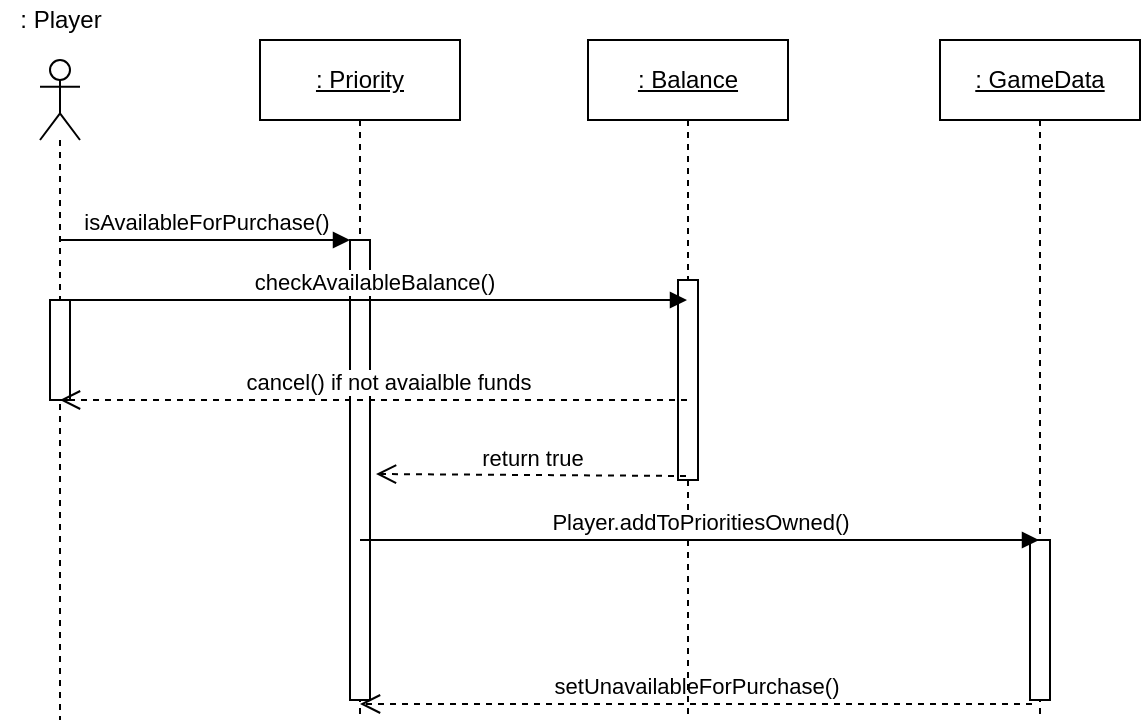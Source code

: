 <mxfile version="13.9.9" type="device"><diagram id="kwC4q98eSK69Iop6Q1NF" name="Page-1"><mxGraphModel dx="786" dy="625" grid="1" gridSize="10" guides="1" tooltips="1" connect="1" arrows="1" fold="1" page="1" pageScale="1" pageWidth="827" pageHeight="1169" math="0" shadow="0"><root><mxCell id="0"/><mxCell id="1" parent="0"/><mxCell id="Tyzeht5sSpm1yfYoPFXt-1" value="" style="shape=umlLifeline;participant=umlActor;perimeter=lifelinePerimeter;whiteSpace=wrap;html=1;container=1;collapsible=0;recursiveResize=0;verticalAlign=top;spacingTop=36;outlineConnect=0;" parent="1" vertex="1"><mxGeometry x="90" y="110" width="20" height="330" as="geometry"/></mxCell><mxCell id="DUG9Tz1UrKXSgY2yVaa--6" value="" style="html=1;points=[];perimeter=orthogonalPerimeter;" vertex="1" parent="Tyzeht5sSpm1yfYoPFXt-1"><mxGeometry x="5" y="120" width="10" height="50" as="geometry"/></mxCell><mxCell id="Tyzeht5sSpm1yfYoPFXt-2" value=": Player" style="text;html=1;align=center;verticalAlign=middle;resizable=0;points=[];autosize=1;" parent="1" vertex="1"><mxGeometry x="70" y="80" width="60" height="20" as="geometry"/></mxCell><mxCell id="Tyzeht5sSpm1yfYoPFXt-3" value=": Priority" style="shape=umlLifeline;perimeter=lifelinePerimeter;whiteSpace=wrap;html=1;container=1;collapsible=0;recursiveResize=0;outlineConnect=0;fontStyle=4" parent="1" vertex="1"><mxGeometry x="200" y="100" width="100" height="340" as="geometry"/></mxCell><mxCell id="Tyzeht5sSpm1yfYoPFXt-6" value="" style="html=1;points=[];perimeter=orthogonalPerimeter;" parent="Tyzeht5sSpm1yfYoPFXt-3" vertex="1"><mxGeometry x="45" y="100" width="10" height="230" as="geometry"/></mxCell><mxCell id="Tyzeht5sSpm1yfYoPFXt-5" value="" style="html=1;verticalAlign=bottom;endArrow=block;" parent="Tyzeht5sSpm1yfYoPFXt-3" source="Tyzeht5sSpm1yfYoPFXt-6" target="Tyzeht5sSpm1yfYoPFXt-3" edge="1"><mxGeometry width="80" relative="1" as="geometry"><mxPoint x="-60" y="110" as="sourcePoint"/><mxPoint x="20" y="110" as="targetPoint"/><Array as="points"/></mxGeometry></mxCell><mxCell id="Tyzeht5sSpm1yfYoPFXt-4" value=": GameData" style="shape=umlLifeline;perimeter=lifelinePerimeter;whiteSpace=wrap;html=1;container=1;collapsible=0;recursiveResize=0;outlineConnect=0;fontStyle=4" parent="1" vertex="1"><mxGeometry x="540" y="100" width="100" height="340" as="geometry"/></mxCell><mxCell id="Tyzeht5sSpm1yfYoPFXt-10" value="" style="html=1;points=[];perimeter=orthogonalPerimeter;" parent="Tyzeht5sSpm1yfYoPFXt-4" vertex="1"><mxGeometry x="45" y="250" width="10" height="80" as="geometry"/></mxCell><mxCell id="Tyzeht5sSpm1yfYoPFXt-7" value="isAvailableForPurchase()" style="html=1;verticalAlign=bottom;endArrow=block;" parent="1" source="Tyzeht5sSpm1yfYoPFXt-1" target="Tyzeht5sSpm1yfYoPFXt-6" edge="1"><mxGeometry width="80" relative="1" as="geometry"><mxPoint x="99.5" y="200" as="sourcePoint"/><mxPoint x="249.5" y="200" as="targetPoint"/><Array as="points"><mxPoint x="200" y="200"/></Array></mxGeometry></mxCell><mxCell id="Tyzeht5sSpm1yfYoPFXt-11" value="setUnavailableForPurchase()" style="html=1;verticalAlign=bottom;endArrow=open;dashed=1;endSize=8;exitX=0.1;exitY=1.025;exitDx=0;exitDy=0;exitPerimeter=0;" parent="1" source="Tyzeht5sSpm1yfYoPFXt-10" target="Tyzeht5sSpm1yfYoPFXt-3" edge="1"><mxGeometry relative="1" as="geometry"><mxPoint x="400" y="360" as="sourcePoint"/><mxPoint x="320" y="360" as="targetPoint"/></mxGeometry></mxCell><mxCell id="DUG9Tz1UrKXSgY2yVaa--1" value="&lt;u&gt;: Balance&lt;/u&gt;" style="shape=umlLifeline;perimeter=lifelinePerimeter;whiteSpace=wrap;html=1;container=1;collapsible=0;recursiveResize=0;outlineConnect=0;" vertex="1" parent="1"><mxGeometry x="364" y="100" width="100" height="340" as="geometry"/></mxCell><mxCell id="DUG9Tz1UrKXSgY2yVaa--2" value="" style="html=1;points=[];perimeter=orthogonalPerimeter;" vertex="1" parent="DUG9Tz1UrKXSgY2yVaa--1"><mxGeometry x="45" y="120" width="10" height="100" as="geometry"/></mxCell><mxCell id="DUG9Tz1UrKXSgY2yVaa--4" value="return true" style="html=1;verticalAlign=bottom;endArrow=open;dashed=1;endSize=8;exitX=0.4;exitY=0.98;exitDx=0;exitDy=0;exitPerimeter=0;" edge="1" parent="1" source="DUG9Tz1UrKXSgY2yVaa--2"><mxGeometry relative="1" as="geometry"><mxPoint x="360" y="250" as="sourcePoint"/><mxPoint x="258" y="317" as="targetPoint"/></mxGeometry></mxCell><mxCell id="Tyzeht5sSpm1yfYoPFXt-8" value="Player.addToPrioritiesOwned()" style="html=1;verticalAlign=bottom;endArrow=block;" parent="1" target="Tyzeht5sSpm1yfYoPFXt-4" edge="1" source="Tyzeht5sSpm1yfYoPFXt-3"><mxGeometry width="80" relative="1" as="geometry"><mxPoint x="250" y="280" as="sourcePoint"/><mxPoint x="330" y="280" as="targetPoint"/><Array as="points"><mxPoint x="360" y="350"/><mxPoint x="400" y="350"/></Array></mxGeometry></mxCell><mxCell id="DUG9Tz1UrKXSgY2yVaa--5" value="cancel() if not avaialble funds" style="html=1;verticalAlign=bottom;endArrow=open;dashed=1;endSize=8;" edge="1" parent="1" source="DUG9Tz1UrKXSgY2yVaa--1" target="Tyzeht5sSpm1yfYoPFXt-1"><mxGeometry x="-0.038" relative="1" as="geometry"><mxPoint x="370" y="250" as="sourcePoint"/><mxPoint x="290" y="250" as="targetPoint"/><Array as="points"><mxPoint x="280" y="280"/></Array><mxPoint x="1" as="offset"/></mxGeometry></mxCell><mxCell id="DUG9Tz1UrKXSgY2yVaa--3" value="checkAvailableBalance()" style="html=1;verticalAlign=bottom;endArrow=block;entryX=0.45;entryY=0.1;entryDx=0;entryDy=0;entryPerimeter=0;" edge="1" parent="1" source="Tyzeht5sSpm1yfYoPFXt-1" target="DUG9Tz1UrKXSgY2yVaa--2"><mxGeometry width="80" relative="1" as="geometry"><mxPoint x="260" y="230" as="sourcePoint"/><mxPoint x="340" y="230" as="targetPoint"/></mxGeometry></mxCell></root></mxGraphModel></diagram></mxfile>